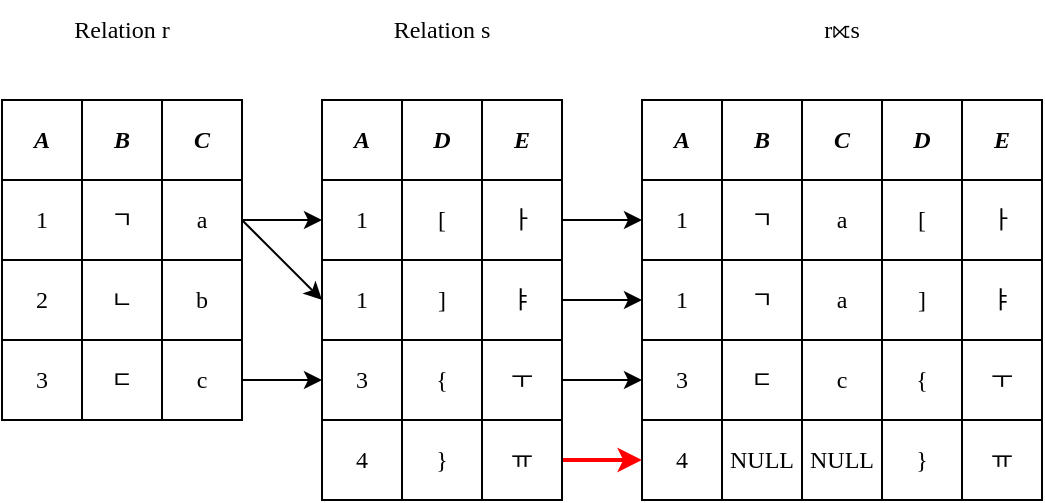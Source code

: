 <mxfile version="24.7.8">
  <diagram name="페이지-1" id="6Y-D9fufT2Aj4vKmrO4j">
    <mxGraphModel dx="809" dy="467" grid="1" gridSize="10" guides="1" tooltips="1" connect="1" arrows="1" fold="1" page="1" pageScale="1" pageWidth="850" pageHeight="1100" math="0" shadow="0">
      <root>
        <mxCell id="0" />
        <mxCell id="1" parent="0" />
        <mxCell id="_hB9ikavfird0O-Nt6ap-14" value="A" style="rounded=0;whiteSpace=wrap;html=1;fontFamily=Pretendard Medium;fontStyle=3;fillColor=none;" parent="1" vertex="1">
          <mxGeometry x="160" y="200" width="40" height="40" as="geometry" />
        </mxCell>
        <mxCell id="_hB9ikavfird0O-Nt6ap-15" value="B" style="rounded=0;whiteSpace=wrap;html=1;fontFamily=Pretendard Medium;fontStyle=3;fillColor=none;" parent="1" vertex="1">
          <mxGeometry x="200" y="200" width="40" height="40" as="geometry" />
        </mxCell>
        <mxCell id="_hB9ikavfird0O-Nt6ap-16" value="C" style="rounded=0;whiteSpace=wrap;html=1;fontFamily=Pretendard Medium;fontStyle=3;fillColor=none;" parent="1" vertex="1">
          <mxGeometry x="240" y="200" width="40" height="40" as="geometry" />
        </mxCell>
        <mxCell id="_hB9ikavfird0O-Nt6ap-17" value="A" style="rounded=0;whiteSpace=wrap;html=1;fontFamily=Pretendard Medium;fontStyle=3;fillColor=none;" parent="1" vertex="1">
          <mxGeometry x="320" y="200" width="40" height="40" as="geometry" />
        </mxCell>
        <mxCell id="_hB9ikavfird0O-Nt6ap-18" value="D" style="rounded=0;whiteSpace=wrap;html=1;fontFamily=Pretendard Medium;fontStyle=3;fillColor=none;" parent="1" vertex="1">
          <mxGeometry x="360" y="200" width="40" height="40" as="geometry" />
        </mxCell>
        <mxCell id="_hB9ikavfird0O-Nt6ap-19" value="E" style="rounded=0;whiteSpace=wrap;html=1;fontFamily=Pretendard Medium;fontStyle=3;fillColor=none;" parent="1" vertex="1">
          <mxGeometry x="400" y="200" width="40" height="40" as="geometry" />
        </mxCell>
        <mxCell id="_hB9ikavfird0O-Nt6ap-20" value="1" style="rounded=0;whiteSpace=wrap;html=1;fontFamily=Pretendard Medium;fontStyle=0;fillColor=none;" parent="1" vertex="1">
          <mxGeometry x="160" y="240" width="40" height="40" as="geometry" />
        </mxCell>
        <mxCell id="_hB9ikavfird0O-Nt6ap-21" value="ㄱ" style="rounded=0;whiteSpace=wrap;html=1;fontFamily=Pretendard Medium;fontStyle=0;fillColor=none;" parent="1" vertex="1">
          <mxGeometry x="200" y="240" width="40" height="40" as="geometry" />
        </mxCell>
        <mxCell id="_hB9ikavfird0O-Nt6ap-64" style="rounded=0;orthogonalLoop=1;jettySize=auto;html=1;exitX=1;exitY=0.5;exitDx=0;exitDy=0;entryX=0;entryY=0.5;entryDx=0;entryDy=0;" parent="1" source="_hB9ikavfird0O-Nt6ap-22" target="_hB9ikavfird0O-Nt6ap-23" edge="1">
          <mxGeometry relative="1" as="geometry" />
        </mxCell>
        <mxCell id="_hB9ikavfird0O-Nt6ap-65" style="rounded=0;orthogonalLoop=1;jettySize=auto;html=1;exitX=1;exitY=0.5;exitDx=0;exitDy=0;entryX=0;entryY=0.5;entryDx=0;entryDy=0;" parent="1" source="_hB9ikavfird0O-Nt6ap-22" target="_hB9ikavfird0O-Nt6ap-29" edge="1">
          <mxGeometry relative="1" as="geometry" />
        </mxCell>
        <mxCell id="_hB9ikavfird0O-Nt6ap-22" value="a" style="rounded=0;whiteSpace=wrap;html=1;fontFamily=Pretendard Medium;fontStyle=0;fillColor=none;" parent="1" vertex="1">
          <mxGeometry x="240" y="240" width="40" height="40" as="geometry" />
        </mxCell>
        <mxCell id="_hB9ikavfird0O-Nt6ap-23" value="1" style="rounded=0;whiteSpace=wrap;html=1;fontFamily=Pretendard Medium;fontStyle=0;fillColor=none;" parent="1" vertex="1">
          <mxGeometry x="320" y="240" width="40" height="40" as="geometry" />
        </mxCell>
        <mxCell id="_hB9ikavfird0O-Nt6ap-24" value="[" style="rounded=0;whiteSpace=wrap;html=1;fontFamily=Pretendard Medium;fontStyle=0;fillColor=none;" parent="1" vertex="1">
          <mxGeometry x="360" y="240" width="40" height="40" as="geometry" />
        </mxCell>
        <mxCell id="_hB9ikavfird0O-Nt6ap-69" style="edgeStyle=orthogonalEdgeStyle;rounded=0;orthogonalLoop=1;jettySize=auto;html=1;exitX=1;exitY=0.5;exitDx=0;exitDy=0;entryX=0;entryY=0.5;entryDx=0;entryDy=0;" parent="1" source="_hB9ikavfird0O-Nt6ap-25" target="_hB9ikavfird0O-Nt6ap-41" edge="1">
          <mxGeometry relative="1" as="geometry" />
        </mxCell>
        <mxCell id="_hB9ikavfird0O-Nt6ap-25" value="ㅏ" style="rounded=0;whiteSpace=wrap;html=1;fontFamily=Pretendard Medium;fontStyle=0;fillColor=none;" parent="1" vertex="1">
          <mxGeometry x="400" y="240" width="40" height="40" as="geometry" />
        </mxCell>
        <mxCell id="_hB9ikavfird0O-Nt6ap-26" value="2" style="rounded=0;whiteSpace=wrap;html=1;fontFamily=Pretendard Medium;fontStyle=0;fillColor=none;" parent="1" vertex="1">
          <mxGeometry x="160" y="280" width="40" height="40" as="geometry" />
        </mxCell>
        <mxCell id="_hB9ikavfird0O-Nt6ap-27" value="ㄴ" style="rounded=0;whiteSpace=wrap;html=1;fontFamily=Pretendard Medium;fontStyle=0;fillColor=none;" parent="1" vertex="1">
          <mxGeometry x="200" y="280" width="40" height="40" as="geometry" />
        </mxCell>
        <mxCell id="_hB9ikavfird0O-Nt6ap-28" value="b" style="rounded=0;whiteSpace=wrap;html=1;fontFamily=Pretendard Medium;fontStyle=0;fillColor=none;" parent="1" vertex="1">
          <mxGeometry x="240" y="280" width="40" height="40" as="geometry" />
        </mxCell>
        <mxCell id="_hB9ikavfird0O-Nt6ap-29" value="1" style="rounded=0;whiteSpace=wrap;html=1;fontFamily=Pretendard Medium;fontStyle=0;fillColor=none;" parent="1" vertex="1">
          <mxGeometry x="320" y="280" width="40" height="40" as="geometry" />
        </mxCell>
        <mxCell id="_hB9ikavfird0O-Nt6ap-30" value="]" style="rounded=0;whiteSpace=wrap;html=1;fontFamily=Pretendard Medium;fontStyle=0;fillColor=none;" parent="1" vertex="1">
          <mxGeometry x="360" y="280" width="40" height="40" as="geometry" />
        </mxCell>
        <mxCell id="_hB9ikavfird0O-Nt6ap-68" style="edgeStyle=orthogonalEdgeStyle;rounded=0;orthogonalLoop=1;jettySize=auto;html=1;exitX=1;exitY=0.5;exitDx=0;exitDy=0;entryX=0;entryY=0.5;entryDx=0;entryDy=0;" parent="1" source="_hB9ikavfird0O-Nt6ap-31" target="_hB9ikavfird0O-Nt6ap-44" edge="1">
          <mxGeometry relative="1" as="geometry" />
        </mxCell>
        <mxCell id="_hB9ikavfird0O-Nt6ap-31" value="ㅑ" style="rounded=0;whiteSpace=wrap;html=1;fontFamily=Pretendard Medium;fontStyle=0;fillColor=none;" parent="1" vertex="1">
          <mxGeometry x="400" y="280" width="40" height="40" as="geometry" />
        </mxCell>
        <mxCell id="_hB9ikavfird0O-Nt6ap-32" value="3" style="rounded=0;whiteSpace=wrap;html=1;fontFamily=Pretendard Medium;fontStyle=0;fillColor=none;" parent="1" vertex="1">
          <mxGeometry x="160" y="320" width="40" height="40" as="geometry" />
        </mxCell>
        <mxCell id="_hB9ikavfird0O-Nt6ap-33" value="ㄷ" style="rounded=0;whiteSpace=wrap;html=1;fontFamily=Pretendard Medium;fontStyle=0;fillColor=none;" parent="1" vertex="1">
          <mxGeometry x="200" y="320" width="40" height="40" as="geometry" />
        </mxCell>
        <mxCell id="_hB9ikavfird0O-Nt6ap-66" style="edgeStyle=orthogonalEdgeStyle;rounded=0;orthogonalLoop=1;jettySize=auto;html=1;exitX=1;exitY=0.5;exitDx=0;exitDy=0;" parent="1" source="_hB9ikavfird0O-Nt6ap-34" target="_hB9ikavfird0O-Nt6ap-35" edge="1">
          <mxGeometry relative="1" as="geometry" />
        </mxCell>
        <mxCell id="_hB9ikavfird0O-Nt6ap-34" value="c" style="rounded=0;whiteSpace=wrap;html=1;fontFamily=Pretendard Medium;fontStyle=0;fillColor=none;" parent="1" vertex="1">
          <mxGeometry x="240" y="320" width="40" height="40" as="geometry" />
        </mxCell>
        <mxCell id="_hB9ikavfird0O-Nt6ap-35" value="3" style="rounded=0;whiteSpace=wrap;html=1;fontFamily=Pretendard Medium;fontStyle=0;fillColor=none;" parent="1" vertex="1">
          <mxGeometry x="320" y="320" width="40" height="40" as="geometry" />
        </mxCell>
        <mxCell id="_hB9ikavfird0O-Nt6ap-36" value="{" style="rounded=0;whiteSpace=wrap;html=1;fontFamily=Pretendard Medium;fontStyle=0;fillColor=none;" parent="1" vertex="1">
          <mxGeometry x="360" y="320" width="40" height="40" as="geometry" />
        </mxCell>
        <mxCell id="_hB9ikavfird0O-Nt6ap-67" style="rounded=0;orthogonalLoop=1;jettySize=auto;html=1;exitX=1;exitY=0.5;exitDx=0;exitDy=0;entryX=0;entryY=0.5;entryDx=0;entryDy=0;" parent="1" source="_hB9ikavfird0O-Nt6ap-37" target="_hB9ikavfird0O-Nt6ap-47" edge="1">
          <mxGeometry relative="1" as="geometry" />
        </mxCell>
        <mxCell id="_hB9ikavfird0O-Nt6ap-37" value="ㅜ" style="rounded=0;whiteSpace=wrap;html=1;fontFamily=Pretendard Medium;fontStyle=0;fillColor=none;" parent="1" vertex="1">
          <mxGeometry x="400" y="320" width="40" height="40" as="geometry" />
        </mxCell>
        <mxCell id="_hB9ikavfird0O-Nt6ap-38" value="A" style="rounded=0;whiteSpace=wrap;html=1;fontFamily=Pretendard Medium;fontStyle=3;fillColor=none;" parent="1" vertex="1">
          <mxGeometry x="480" y="200" width="40" height="40" as="geometry" />
        </mxCell>
        <mxCell id="_hB9ikavfird0O-Nt6ap-39" value="B" style="rounded=0;whiteSpace=wrap;html=1;fontFamily=Pretendard Medium;fontStyle=3;fillColor=none;" parent="1" vertex="1">
          <mxGeometry x="520" y="200" width="40" height="40" as="geometry" />
        </mxCell>
        <mxCell id="_hB9ikavfird0O-Nt6ap-40" value="C" style="rounded=0;whiteSpace=wrap;html=1;fontFamily=Pretendard Medium;fontStyle=3;fillColor=none;" parent="1" vertex="1">
          <mxGeometry x="560" y="200" width="40" height="40" as="geometry" />
        </mxCell>
        <mxCell id="_hB9ikavfird0O-Nt6ap-41" value="1" style="rounded=0;whiteSpace=wrap;html=1;fontFamily=Pretendard Medium;fontStyle=0;fillColor=none;" parent="1" vertex="1">
          <mxGeometry x="480" y="240" width="40" height="40" as="geometry" />
        </mxCell>
        <mxCell id="_hB9ikavfird0O-Nt6ap-42" value="ㄱ" style="rounded=0;whiteSpace=wrap;html=1;fontFamily=Pretendard Medium;fontStyle=0;fillColor=none;" parent="1" vertex="1">
          <mxGeometry x="520" y="240" width="40" height="40" as="geometry" />
        </mxCell>
        <mxCell id="_hB9ikavfird0O-Nt6ap-43" value="a" style="rounded=0;whiteSpace=wrap;html=1;fontFamily=Pretendard Medium;fontStyle=0;fillColor=none;" parent="1" vertex="1">
          <mxGeometry x="560" y="240" width="40" height="40" as="geometry" />
        </mxCell>
        <mxCell id="_hB9ikavfird0O-Nt6ap-44" value="1" style="rounded=0;whiteSpace=wrap;html=1;fontFamily=Pretendard Medium;fontStyle=0;fillColor=none;" parent="1" vertex="1">
          <mxGeometry x="480" y="280" width="40" height="40" as="geometry" />
        </mxCell>
        <mxCell id="_hB9ikavfird0O-Nt6ap-45" value="ㄱ" style="rounded=0;whiteSpace=wrap;html=1;fontFamily=Pretendard Medium;fontStyle=0;fillColor=none;" parent="1" vertex="1">
          <mxGeometry x="520" y="280" width="40" height="40" as="geometry" />
        </mxCell>
        <mxCell id="_hB9ikavfird0O-Nt6ap-46" value="a" style="rounded=0;whiteSpace=wrap;html=1;fontFamily=Pretendard Medium;fontStyle=0;fillColor=none;" parent="1" vertex="1">
          <mxGeometry x="560" y="280" width="40" height="40" as="geometry" />
        </mxCell>
        <mxCell id="_hB9ikavfird0O-Nt6ap-47" value="3" style="rounded=0;whiteSpace=wrap;html=1;fontFamily=Pretendard Medium;fontStyle=0;fillColor=none;" parent="1" vertex="1">
          <mxGeometry x="480" y="320" width="40" height="40" as="geometry" />
        </mxCell>
        <mxCell id="_hB9ikavfird0O-Nt6ap-48" value="ㄷ" style="rounded=0;whiteSpace=wrap;html=1;fontFamily=Pretendard Medium;fontStyle=0;fillColor=none;" parent="1" vertex="1">
          <mxGeometry x="520" y="320" width="40" height="40" as="geometry" />
        </mxCell>
        <mxCell id="_hB9ikavfird0O-Nt6ap-49" value="c" style="rounded=0;whiteSpace=wrap;html=1;fontFamily=Pretendard Medium;fontStyle=0;fillColor=none;" parent="1" vertex="1">
          <mxGeometry x="560" y="320" width="40" height="40" as="geometry" />
        </mxCell>
        <mxCell id="_hB9ikavfird0O-Nt6ap-50" value="D" style="rounded=0;whiteSpace=wrap;html=1;fontFamily=Pretendard Medium;fontStyle=3;fillColor=none;" parent="1" vertex="1">
          <mxGeometry x="600" y="200" width="40" height="40" as="geometry" />
        </mxCell>
        <mxCell id="_hB9ikavfird0O-Nt6ap-51" value="E" style="rounded=0;whiteSpace=wrap;html=1;fontFamily=Pretendard Medium;fontStyle=3;fillColor=none;" parent="1" vertex="1">
          <mxGeometry x="640" y="200" width="40" height="40" as="geometry" />
        </mxCell>
        <mxCell id="_hB9ikavfird0O-Nt6ap-52" value="[" style="rounded=0;whiteSpace=wrap;html=1;fontFamily=Pretendard Medium;fontStyle=0;fillColor=none;" parent="1" vertex="1">
          <mxGeometry x="600" y="240" width="40" height="40" as="geometry" />
        </mxCell>
        <mxCell id="_hB9ikavfird0O-Nt6ap-53" value="ㅏ" style="rounded=0;whiteSpace=wrap;html=1;fontFamily=Pretendard Medium;fontStyle=0;fillColor=none;" parent="1" vertex="1">
          <mxGeometry x="640" y="240" width="40" height="40" as="geometry" />
        </mxCell>
        <mxCell id="_hB9ikavfird0O-Nt6ap-54" value="]" style="rounded=0;whiteSpace=wrap;html=1;fontFamily=Pretendard Medium;fontStyle=0;fillColor=none;" parent="1" vertex="1">
          <mxGeometry x="600" y="280" width="40" height="40" as="geometry" />
        </mxCell>
        <mxCell id="_hB9ikavfird0O-Nt6ap-55" value="ㅑ" style="rounded=0;whiteSpace=wrap;html=1;fontFamily=Pretendard Medium;fontStyle=0;fillColor=none;" parent="1" vertex="1">
          <mxGeometry x="640" y="280" width="40" height="40" as="geometry" />
        </mxCell>
        <mxCell id="_hB9ikavfird0O-Nt6ap-56" value="{" style="rounded=0;whiteSpace=wrap;html=1;fontFamily=Pretendard Medium;fontStyle=0;fillColor=none;" parent="1" vertex="1">
          <mxGeometry x="600" y="320" width="40" height="40" as="geometry" />
        </mxCell>
        <mxCell id="_hB9ikavfird0O-Nt6ap-57" value="ㅜ" style="rounded=0;whiteSpace=wrap;html=1;fontFamily=Pretendard Medium;fontStyle=0;fillColor=none;" parent="1" vertex="1">
          <mxGeometry x="640" y="320" width="40" height="40" as="geometry" />
        </mxCell>
        <mxCell id="_hB9ikavfird0O-Nt6ap-58" value="4" style="rounded=0;whiteSpace=wrap;html=1;fontFamily=Pretendard Medium;fontStyle=0;fillColor=none;" parent="1" vertex="1">
          <mxGeometry x="320" y="360" width="40" height="40" as="geometry" />
        </mxCell>
        <mxCell id="_hB9ikavfird0O-Nt6ap-59" value="}" style="rounded=0;whiteSpace=wrap;html=1;fontFamily=Pretendard Medium;fontStyle=0;fillColor=none;" parent="1" vertex="1">
          <mxGeometry x="360" y="360" width="40" height="40" as="geometry" />
        </mxCell>
        <mxCell id="GyRGJ9DU2EMl3vm_v1bC-1" style="edgeStyle=orthogonalEdgeStyle;rounded=0;orthogonalLoop=1;jettySize=auto;html=1;exitX=1;exitY=0.5;exitDx=0;exitDy=0;entryX=0;entryY=0.5;entryDx=0;entryDy=0;strokeColor=#FF0000;strokeWidth=2;" edge="1" parent="1" source="_hB9ikavfird0O-Nt6ap-60" target="_hB9ikavfird0O-Nt6ap-70">
          <mxGeometry relative="1" as="geometry" />
        </mxCell>
        <mxCell id="_hB9ikavfird0O-Nt6ap-60" value="ㅠ" style="rounded=0;whiteSpace=wrap;html=1;fontFamily=Pretendard Medium;fontStyle=0;fillColor=none;" parent="1" vertex="1">
          <mxGeometry x="400" y="360" width="40" height="40" as="geometry" />
        </mxCell>
        <mxCell id="_hB9ikavfird0O-Nt6ap-61" value="&lt;font face=&quot;Pretendard Medium&quot;&gt;Relation r&lt;/font&gt;" style="text;html=1;align=center;verticalAlign=middle;whiteSpace=wrap;rounded=0;" parent="1" vertex="1">
          <mxGeometry x="160" y="150" width="120" height="30" as="geometry" />
        </mxCell>
        <mxCell id="_hB9ikavfird0O-Nt6ap-62" value="&lt;font face=&quot;Pretendard Medium&quot;&gt;Relation s&lt;/font&gt;" style="text;html=1;align=center;verticalAlign=middle;whiteSpace=wrap;rounded=0;" parent="1" vertex="1">
          <mxGeometry x="320" y="150" width="120" height="30" as="geometry" />
        </mxCell>
        <mxCell id="_hB9ikavfird0O-Nt6ap-63" value="&lt;font face=&quot;Pretendard Medium&quot;&gt;r&lt;span style=&quot;background-color: initial;&quot;&gt;⟖&lt;/span&gt;&lt;span style=&quot;&quot; id=&quot;char-node&quot;&gt;s&lt;/span&gt;&lt;/font&gt;" style="text;html=1;align=center;verticalAlign=middle;whiteSpace=wrap;rounded=0;" parent="1" vertex="1">
          <mxGeometry x="520" y="150" width="120" height="30" as="geometry" />
        </mxCell>
        <mxCell id="_hB9ikavfird0O-Nt6ap-70" value="4" style="rounded=0;whiteSpace=wrap;html=1;fontFamily=Pretendard Medium;fontStyle=0;fillColor=none;" parent="1" vertex="1">
          <mxGeometry x="480" y="360" width="40" height="40" as="geometry" />
        </mxCell>
        <mxCell id="_hB9ikavfird0O-Nt6ap-71" value="NULL" style="rounded=0;whiteSpace=wrap;html=1;fontFamily=Pretendard Medium;fontStyle=0;fillColor=none;" parent="1" vertex="1">
          <mxGeometry x="520" y="360" width="40" height="40" as="geometry" />
        </mxCell>
        <mxCell id="_hB9ikavfird0O-Nt6ap-72" value="NULL" style="rounded=0;whiteSpace=wrap;html=1;fontFamily=Pretendard Medium;fontStyle=0;fillColor=none;" parent="1" vertex="1">
          <mxGeometry x="560" y="360" width="40" height="40" as="geometry" />
        </mxCell>
        <mxCell id="_hB9ikavfird0O-Nt6ap-73" value="}" style="rounded=0;whiteSpace=wrap;html=1;fontFamily=Pretendard Medium;fontStyle=0;fillColor=none;" parent="1" vertex="1">
          <mxGeometry x="600" y="360" width="40" height="40" as="geometry" />
        </mxCell>
        <mxCell id="_hB9ikavfird0O-Nt6ap-74" value="ㅠ" style="rounded=0;whiteSpace=wrap;html=1;fontFamily=Pretendard Medium;fontStyle=0;fillColor=none;" parent="1" vertex="1">
          <mxGeometry x="640" y="360" width="40" height="40" as="geometry" />
        </mxCell>
      </root>
    </mxGraphModel>
  </diagram>
</mxfile>
